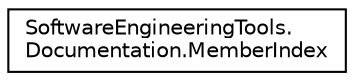 digraph "Osztályhierarchia-ábra"
{
  edge [fontname="Helvetica",fontsize="10",labelfontname="Helvetica",labelfontsize="10"];
  node [fontname="Helvetica",fontsize="10",shape=record];
  rankdir="LR";
  Node1 [label="SoftwareEngineeringTools.\lDocumentation.MemberIndex",height=0.2,width=0.4,color="black", fillcolor="white", style="filled",URL="$class_software_engineering_tools_1_1_documentation_1_1_member_index.html"];
}
